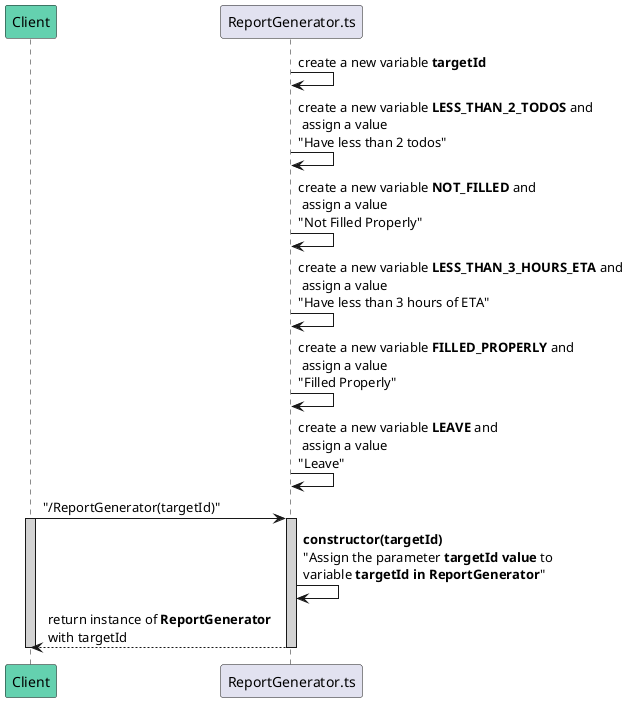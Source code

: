 @startuml ReportGenerator
participant Client #64D1AF
participant ReportGenerator.ts

ReportGenerator.ts -> ReportGenerator.ts: create a new variable **targetId**
ReportGenerator.ts -> ReportGenerator.ts: create a new variable **LESS_THAN_2_TODOS** and\n assign a value \n"Have less than 2 todos"
ReportGenerator.ts -> ReportGenerator.ts: create a new variable **NOT_FILLED** and\n assign a value \n"Not Filled Properly"
ReportGenerator.ts -> ReportGenerator.ts: create a new variable **LESS_THAN_3_HOURS_ETA** and\n assign a value \n"Have less than 3 hours of ETA"
ReportGenerator.ts -> ReportGenerator.ts: create a new variable **FILLED_PROPERLY** and\n assign a value \n"Filled Properly"
ReportGenerator.ts -> ReportGenerator.ts: create a new variable **LEAVE** and\n assign a value \n"Leave"

Client -> ReportGenerator.ts : "/ReportGenerator(targetId)"
activate Client #D3D3D3
activate ReportGenerator.ts #D3D3D3

ReportGenerator.ts -> ReportGenerator.ts: **constructor(targetId)** \n"Assign the parameter **targetId value** to \nvariable **targetId in ReportGenerator**"
ReportGenerator.ts --> Client: return instance of **ReportGenerator** \nwith targetId

deactivate ReportGenerator.ts
deactivate Client
@enduml

